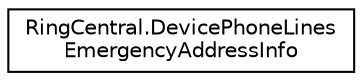digraph "Graphical Class Hierarchy"
{
 // LATEX_PDF_SIZE
  edge [fontname="Helvetica",fontsize="10",labelfontname="Helvetica",labelfontsize="10"];
  node [fontname="Helvetica",fontsize="10",shape=record];
  rankdir="LR";
  Node0 [label="RingCentral.DevicePhoneLines\lEmergencyAddressInfo",height=0.2,width=0.4,color="black", fillcolor="white", style="filled",URL="$classRingCentral_1_1DevicePhoneLinesEmergencyAddressInfo.html",tooltip=" "];
}
